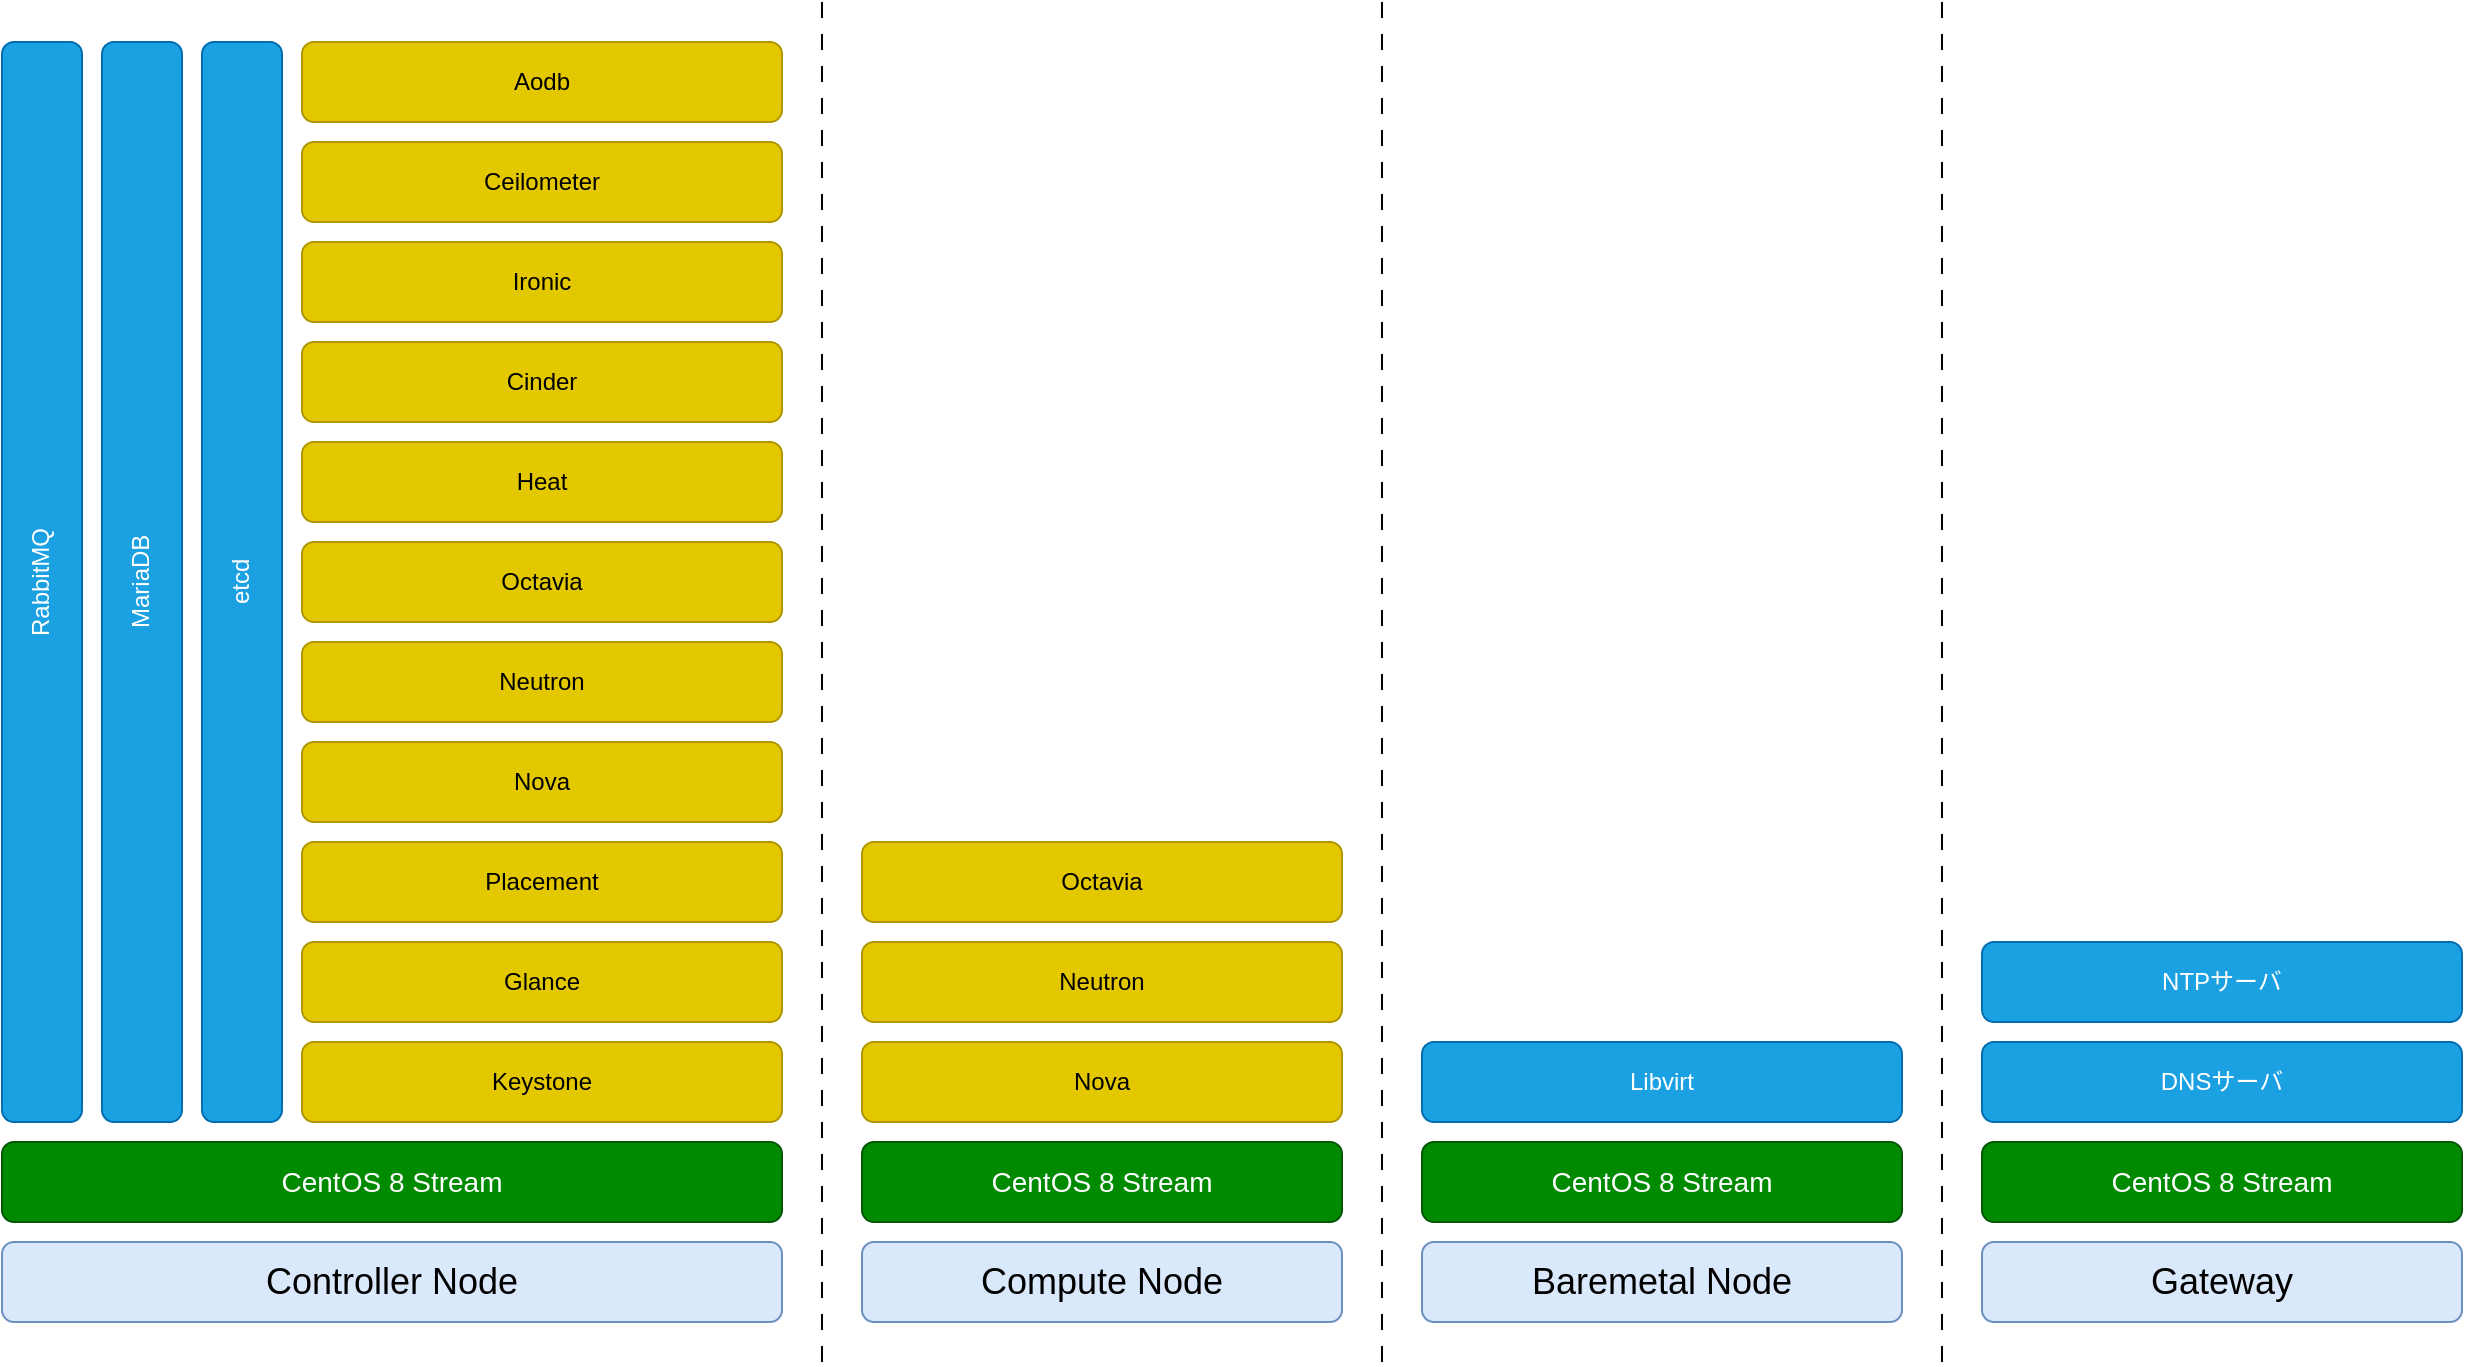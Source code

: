 <mxfile version="24.4.0" type="device">
  <diagram name="ページ1" id="6O8cq4Rfigk1k-ii5kAo">
    <mxGraphModel dx="2226" dy="1904" grid="1" gridSize="10" guides="1" tooltips="1" connect="1" arrows="1" fold="1" page="1" pageScale="1" pageWidth="827" pageHeight="1169" math="0" shadow="0">
      <root>
        <mxCell id="0" />
        <object label="ソフトウェア" id="ExSx5SIZApUU_Iw7rpWn-6">
          <mxCell style="locked=1;" parent="0" />
        </object>
        <mxCell id="ExSx5SIZApUU_Iw7rpWn-7" value="&lt;font style=&quot;font-size: 18px;&quot;&gt;Controller Node&lt;/font&gt;" style="rounded=1;whiteSpace=wrap;html=1;fillColor=#dae8fc;strokeColor=#6c8ebf;" parent="ExSx5SIZApUU_Iw7rpWn-6" vertex="1">
          <mxGeometry x="-550" y="120" width="390" height="40" as="geometry" />
        </mxCell>
        <mxCell id="ExSx5SIZApUU_Iw7rpWn-8" value="&lt;font style=&quot;font-size: 18px;&quot;&gt;Baremetal Node&lt;/font&gt;" style="rounded=1;whiteSpace=wrap;html=1;fillColor=#dae8fc;strokeColor=#6c8ebf;" parent="ExSx5SIZApUU_Iw7rpWn-6" vertex="1">
          <mxGeometry x="160" y="120" width="240" height="40" as="geometry" />
        </mxCell>
        <mxCell id="ExSx5SIZApUU_Iw7rpWn-9" value="&lt;div style=&quot;font-size: 18px;&quot;&gt;&lt;font style=&quot;font-size: 18px;&quot;&gt;Gateway&lt;/font&gt;&lt;/div&gt;" style="rounded=1;whiteSpace=wrap;html=1;fillColor=#dae8fc;strokeColor=#6c8ebf;" parent="ExSx5SIZApUU_Iw7rpWn-6" vertex="1">
          <mxGeometry x="440" y="120" width="240" height="40" as="geometry" />
        </mxCell>
        <mxCell id="ExSx5SIZApUU_Iw7rpWn-39" value="&lt;font style=&quot;font-size: 14px;&quot;&gt;CentOS 8 Stream&lt;/font&gt;" style="rounded=1;whiteSpace=wrap;html=1;fillColor=#008a00;strokeColor=#005700;fontColor=#ffffff;" parent="ExSx5SIZApUU_Iw7rpWn-6" vertex="1">
          <mxGeometry x="440" y="70" width="240" height="40" as="geometry" />
        </mxCell>
        <mxCell id="ExSx5SIZApUU_Iw7rpWn-40" value="&lt;font style=&quot;font-size: 14px;&quot;&gt;CentOS 8 Stream&lt;/font&gt;" style="rounded=1;whiteSpace=wrap;html=1;fillColor=#008a00;strokeColor=#005700;fontColor=#ffffff;" parent="ExSx5SIZApUU_Iw7rpWn-6" vertex="1">
          <mxGeometry x="160" y="70" width="240" height="40" as="geometry" />
        </mxCell>
        <mxCell id="ExSx5SIZApUU_Iw7rpWn-41" value="&lt;font style=&quot;font-size: 14px;&quot;&gt;CentOS 8 Stream&lt;/font&gt;" style="rounded=1;whiteSpace=wrap;html=1;fillColor=#008a00;strokeColor=#005700;fontColor=#ffffff;" parent="ExSx5SIZApUU_Iw7rpWn-6" vertex="1">
          <mxGeometry x="-550" y="70" width="390" height="40" as="geometry" />
        </mxCell>
        <mxCell id="ExSx5SIZApUU_Iw7rpWn-43" value="&lt;div&gt;DNSサーバ&lt;/div&gt;" style="rounded=1;whiteSpace=wrap;html=1;fillColor=#1ba1e2;strokeColor=#006EAF;fontColor=#ffffff;" parent="ExSx5SIZApUU_Iw7rpWn-6" vertex="1">
          <mxGeometry x="440" y="20" width="240" height="40" as="geometry" />
        </mxCell>
        <mxCell id="ExSx5SIZApUU_Iw7rpWn-44" value="NTPサーバ" style="rounded=1;whiteSpace=wrap;html=1;fillColor=#1ba1e2;strokeColor=#006EAF;fontColor=#ffffff;" parent="ExSx5SIZApUU_Iw7rpWn-6" vertex="1">
          <mxGeometry x="440" y="-30" width="240" height="40" as="geometry" />
        </mxCell>
        <mxCell id="ExSx5SIZApUU_Iw7rpWn-46" value="Keystone" style="rounded=1;whiteSpace=wrap;html=1;fillColor=#e3c800;strokeColor=#B09500;fontColor=#000000;" parent="ExSx5SIZApUU_Iw7rpWn-6" vertex="1">
          <mxGeometry x="-400" y="20" width="240" height="40" as="geometry" />
        </mxCell>
        <mxCell id="ExSx5SIZApUU_Iw7rpWn-49" value="RabbitMQ" style="rounded=1;whiteSpace=wrap;html=1;fillColor=#1ba1e2;strokeColor=#006EAF;direction=north;textDirection=vertical-rl;rotation=-180;fontColor=#ffffff;" parent="ExSx5SIZApUU_Iw7rpWn-6" vertex="1">
          <mxGeometry x="-550" y="-480" width="40" height="540" as="geometry" />
        </mxCell>
        <mxCell id="ExSx5SIZApUU_Iw7rpWn-51" value="MariaDB" style="rounded=1;whiteSpace=wrap;html=1;fillColor=#1ba1e2;strokeColor=#006EAF;direction=north;textDirection=vertical-rl;rotation=-180;fontColor=#ffffff;" parent="ExSx5SIZApUU_Iw7rpWn-6" vertex="1">
          <mxGeometry x="-500" y="-480" width="40" height="540" as="geometry" />
        </mxCell>
        <mxCell id="ExSx5SIZApUU_Iw7rpWn-52" value="etcd" style="rounded=1;whiteSpace=wrap;html=1;fillColor=#1ba1e2;strokeColor=#006EAF;direction=north;textDirection=vertical-rl;rotation=-180;fontColor=#ffffff;" parent="ExSx5SIZApUU_Iw7rpWn-6" vertex="1">
          <mxGeometry x="-450" y="-480" width="40" height="540" as="geometry" />
        </mxCell>
        <mxCell id="ExSx5SIZApUU_Iw7rpWn-54" value="Glance" style="rounded=1;whiteSpace=wrap;html=1;fillColor=#e3c800;strokeColor=#B09500;fontColor=#000000;" parent="ExSx5SIZApUU_Iw7rpWn-6" vertex="1">
          <mxGeometry x="-400" y="-30" width="240" height="40" as="geometry" />
        </mxCell>
        <mxCell id="ExSx5SIZApUU_Iw7rpWn-55" value="Placement" style="rounded=1;whiteSpace=wrap;html=1;fillColor=#e3c800;strokeColor=#B09500;fontColor=#000000;" parent="ExSx5SIZApUU_Iw7rpWn-6" vertex="1">
          <mxGeometry x="-400" y="-80" width="240" height="40" as="geometry" />
        </mxCell>
        <mxCell id="ExSx5SIZApUU_Iw7rpWn-56" value="Nova" style="rounded=1;whiteSpace=wrap;html=1;fillColor=#e3c800;strokeColor=#B09500;fontColor=#000000;" parent="ExSx5SIZApUU_Iw7rpWn-6" vertex="1">
          <mxGeometry x="-400" y="-130" width="240" height="40" as="geometry" />
        </mxCell>
        <mxCell id="ExSx5SIZApUU_Iw7rpWn-58" value="Neutron" style="rounded=1;whiteSpace=wrap;html=1;fillColor=#e3c800;strokeColor=#B09500;fontColor=#000000;" parent="ExSx5SIZApUU_Iw7rpWn-6" vertex="1">
          <mxGeometry x="-400" y="-180" width="240" height="40" as="geometry" />
        </mxCell>
        <mxCell id="ExSx5SIZApUU_Iw7rpWn-60" value="" style="endArrow=none;html=1;rounded=0;dashed=1;dashPattern=8 8;" parent="ExSx5SIZApUU_Iw7rpWn-6" edge="1">
          <mxGeometry width="50" height="50" relative="1" as="geometry">
            <mxPoint x="420" y="180" as="sourcePoint" />
            <mxPoint x="420" y="-500" as="targetPoint" />
          </mxGeometry>
        </mxCell>
        <mxCell id="ExSx5SIZApUU_Iw7rpWn-61" value="" style="endArrow=none;html=1;rounded=0;dashed=1;dashPattern=8 8;" parent="ExSx5SIZApUU_Iw7rpWn-6" edge="1">
          <mxGeometry width="50" height="50" relative="1" as="geometry">
            <mxPoint x="140" y="180" as="sourcePoint" />
            <mxPoint x="140" y="-500" as="targetPoint" />
          </mxGeometry>
        </mxCell>
        <mxCell id="cqkGdE5jOxsWHkqsSoji-1" value="Octavia" style="rounded=1;whiteSpace=wrap;html=1;fillColor=#e3c800;strokeColor=#B09500;fontColor=#000000;" parent="ExSx5SIZApUU_Iw7rpWn-6" vertex="1">
          <mxGeometry x="-400" y="-230" width="240" height="40" as="geometry" />
        </mxCell>
        <mxCell id="nfMndtaqAt7SIkyzc18q-0" value="Heat" style="rounded=1;whiteSpace=wrap;html=1;fillColor=#e3c800;strokeColor=#B09500;fontColor=#000000;" parent="ExSx5SIZApUU_Iw7rpWn-6" vertex="1">
          <mxGeometry x="-400" y="-280" width="240" height="40" as="geometry" />
        </mxCell>
        <mxCell id="UXSxnWDJ8inHhZq6t_YR-0" value="Cinder" style="rounded=1;whiteSpace=wrap;html=1;fillColor=#e3c800;strokeColor=#B09500;fontColor=#000000;" parent="ExSx5SIZApUU_Iw7rpWn-6" vertex="1">
          <mxGeometry x="-400" y="-330" width="240" height="40" as="geometry" />
        </mxCell>
        <mxCell id="FE9gcxEgiFbbb8fEMV-Z-0" value="" style="endArrow=none;html=1;rounded=0;dashed=1;dashPattern=8 8;" parent="ExSx5SIZApUU_Iw7rpWn-6" edge="1">
          <mxGeometry width="50" height="50" relative="1" as="geometry">
            <mxPoint x="-140" y="180" as="sourcePoint" />
            <mxPoint x="-140" y="-500" as="targetPoint" />
          </mxGeometry>
        </mxCell>
        <mxCell id="FE9gcxEgiFbbb8fEMV-Z-1" value="&lt;font style=&quot;font-size: 18px;&quot;&gt;Compute Node&lt;/font&gt;" style="rounded=1;whiteSpace=wrap;html=1;fillColor=#dae8fc;strokeColor=#6c8ebf;" parent="ExSx5SIZApUU_Iw7rpWn-6" vertex="1">
          <mxGeometry x="-120" y="120" width="240" height="40" as="geometry" />
        </mxCell>
        <mxCell id="FE9gcxEgiFbbb8fEMV-Z-2" value="&lt;font style=&quot;font-size: 14px;&quot;&gt;CentOS 8 Stream&lt;/font&gt;" style="rounded=1;whiteSpace=wrap;html=1;fillColor=#008a00;strokeColor=#005700;fontColor=#ffffff;" parent="ExSx5SIZApUU_Iw7rpWn-6" vertex="1">
          <mxGeometry x="-120" y="70" width="240" height="40" as="geometry" />
        </mxCell>
        <mxCell id="FE9gcxEgiFbbb8fEMV-Z-3" value="Nova" style="rounded=1;whiteSpace=wrap;html=1;fillColor=#e3c800;strokeColor=#B09500;fontColor=#000000;" parent="ExSx5SIZApUU_Iw7rpWn-6" vertex="1">
          <mxGeometry x="-120" y="20" width="240" height="40" as="geometry" />
        </mxCell>
        <mxCell id="FE9gcxEgiFbbb8fEMV-Z-4" value="Neutron" style="rounded=1;whiteSpace=wrap;html=1;fillColor=#e3c800;strokeColor=#B09500;fontColor=#000000;" parent="ExSx5SIZApUU_Iw7rpWn-6" vertex="1">
          <mxGeometry x="-120" y="-30" width="240" height="40" as="geometry" />
        </mxCell>
        <mxCell id="FE9gcxEgiFbbb8fEMV-Z-5" value="Octavia" style="rounded=1;whiteSpace=wrap;html=1;fillColor=#e3c800;strokeColor=#B09500;fontColor=#000000;" parent="ExSx5SIZApUU_Iw7rpWn-6" vertex="1">
          <mxGeometry x="-120" y="-80" width="240" height="40" as="geometry" />
        </mxCell>
        <mxCell id="FE9gcxEgiFbbb8fEMV-Z-6" value="Libvirt" style="rounded=1;whiteSpace=wrap;html=1;fillColor=#1ba1e2;strokeColor=#006EAF;fontColor=#ffffff;" parent="ExSx5SIZApUU_Iw7rpWn-6" vertex="1">
          <mxGeometry x="160" y="20" width="240" height="40" as="geometry" />
        </mxCell>
        <mxCell id="Rg1cLYUm3Q4XtJa6wtt7-0" value="Ironic" style="rounded=1;whiteSpace=wrap;html=1;fillColor=#e3c800;strokeColor=#B09500;fontColor=#000000;" parent="ExSx5SIZApUU_Iw7rpWn-6" vertex="1">
          <mxGeometry x="-400" y="-380" width="240" height="40" as="geometry" />
        </mxCell>
        <mxCell id="03kAmSWon8uzNt5A-gDy-0" value="Ceilometer" style="rounded=1;whiteSpace=wrap;html=1;fillColor=#e3c800;strokeColor=#B09500;fontColor=#000000;" vertex="1" parent="ExSx5SIZApUU_Iw7rpWn-6">
          <mxGeometry x="-400" y="-430" width="240" height="40" as="geometry" />
        </mxCell>
        <mxCell id="03kAmSWon8uzNt5A-gDy-1" value="Aodb" style="rounded=1;whiteSpace=wrap;html=1;fillColor=#e3c800;strokeColor=#B09500;fontColor=#000000;" vertex="1" parent="ExSx5SIZApUU_Iw7rpWn-6">
          <mxGeometry x="-400" y="-480" width="240" height="40" as="geometry" />
        </mxCell>
      </root>
    </mxGraphModel>
  </diagram>
</mxfile>
